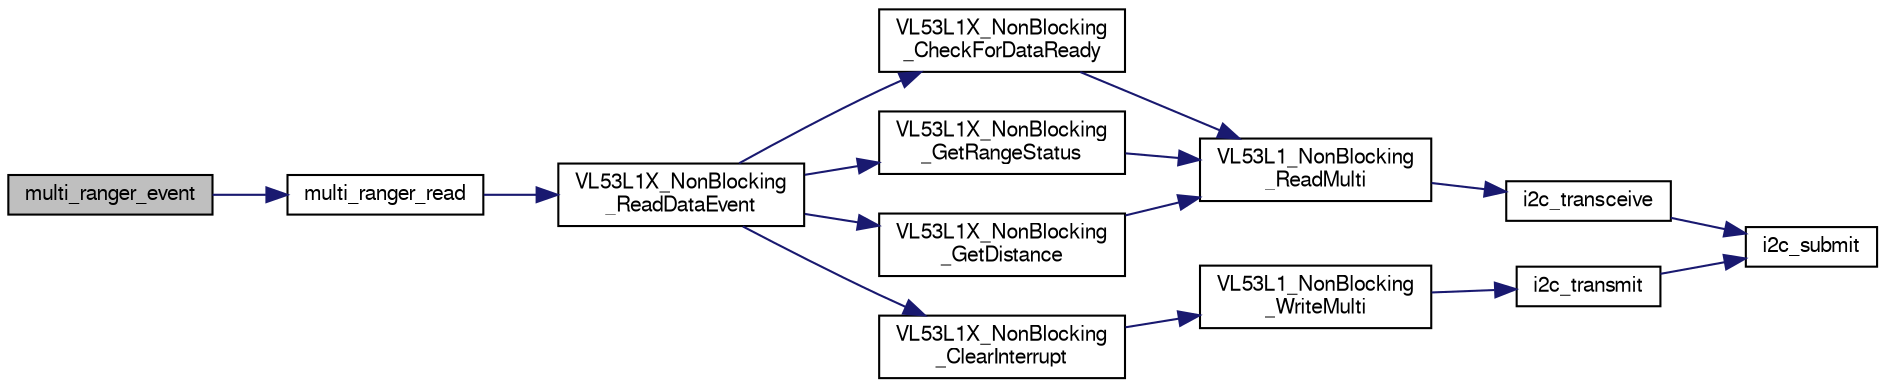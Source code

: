 digraph "multi_ranger_event"
{
  edge [fontname="FreeSans",fontsize="10",labelfontname="FreeSans",labelfontsize="10"];
  node [fontname="FreeSans",fontsize="10",shape=record];
  rankdir="LR";
  Node1 [label="multi_ranger_event",height=0.2,width=0.4,color="black", fillcolor="grey75", style="filled", fontcolor="black"];
  Node1 -> Node2 [color="midnightblue",fontsize="10",style="solid",fontname="FreeSans"];
  Node2 [label="multi_ranger_read",height=0.2,width=0.4,color="black", fillcolor="white", style="filled",URL="$cf__deck__multi__ranger_8c.html#a87ee4d74c4c67ff0f9c4db1e93cbe373",tooltip="Read data from a device. "];
  Node2 -> Node3 [color="midnightblue",fontsize="10",style="solid",fontname="FreeSans"];
  Node3 [label="VL53L1X_NonBlocking\l_ReadDataEvent",height=0.2,width=0.4,color="black", fillcolor="white", style="filled",URL="$vl53l1x__nonblocking_8c.html#ae15f0a1990480af4669e18523d1b16b0",tooltip="Implement non-blocking read sequence The data reading actually starts when the read_state is set to V..."];
  Node3 -> Node4 [color="midnightblue",fontsize="10",style="solid",fontname="FreeSans"];
  Node4 [label="VL53L1X_NonBlocking\l_CheckForDataReady",height=0.2,width=0.4,color="black", fillcolor="white", style="filled",URL="$vl53l1x__nonblocking_8c.html#a8e8516a4ceb5cc17f33c323bf5f839b7",tooltip="This function checks if the new ranging data is available by polling the dedicated register..."];
  Node4 -> Node5 [color="midnightblue",fontsize="10",style="solid",fontname="FreeSans"];
  Node5 [label="VL53L1_NonBlocking\l_ReadMulti",height=0.2,width=0.4,color="black", fillcolor="white", style="filled",URL="$vl53l1x__nonblocking_8c.html#a40075e3c54c6a8d9ce3b1f2fb2cef1c3"];
  Node5 -> Node6 [color="midnightblue",fontsize="10",style="solid",fontname="FreeSans"];
  Node6 [label="i2c_transceive",height=0.2,width=0.4,color="black", fillcolor="white", style="filled",URL="$group__i2c.html#gafb731922c9fb73255aa4cc11e34bfbd6",tooltip="Submit a write/read transaction. "];
  Node6 -> Node7 [color="midnightblue",fontsize="10",style="solid",fontname="FreeSans"];
  Node7 [label="i2c_submit",height=0.2,width=0.4,color="black", fillcolor="white", style="filled",URL="$group__i2c.html#ga4eed48e542a9c71b93372f5a38d7e367",tooltip="Submit a I2C transaction. "];
  Node3 -> Node8 [color="midnightblue",fontsize="10",style="solid",fontname="FreeSans"];
  Node8 [label="VL53L1X_NonBlocking\l_GetRangeStatus",height=0.2,width=0.4,color="black", fillcolor="white", style="filled",URL="$vl53l1x__nonblocking_8c.html#a6cd73e6df6116cd6707a25177786f82a",tooltip="This function returns the range status to discard wrong measurments. "];
  Node8 -> Node5 [color="midnightblue",fontsize="10",style="solid",fontname="FreeSans"];
  Node3 -> Node9 [color="midnightblue",fontsize="10",style="solid",fontname="FreeSans"];
  Node9 [label="VL53L1X_NonBlocking\l_GetDistance",height=0.2,width=0.4,color="black", fillcolor="white", style="filled",URL="$vl53l1x__nonblocking_8c.html#a5a86352c48d28857538713dba0f210c5",tooltip="This function returns the distance measured by the sensor in mm. "];
  Node9 -> Node5 [color="midnightblue",fontsize="10",style="solid",fontname="FreeSans"];
  Node3 -> Node10 [color="midnightblue",fontsize="10",style="solid",fontname="FreeSans"];
  Node10 [label="VL53L1X_NonBlocking\l_ClearInterrupt",height=0.2,width=0.4,color="black", fillcolor="white", style="filled",URL="$vl53l1x__nonblocking_8c.html#a99be979805273ff0a6ab8283a1df0b2a",tooltip="This function clears the interrupt, to be called after a ranging data reading to arm the interrupt fo..."];
  Node10 -> Node11 [color="midnightblue",fontsize="10",style="solid",fontname="FreeSans"];
  Node11 [label="VL53L1_NonBlocking\l_WriteMulti",height=0.2,width=0.4,color="black", fillcolor="white", style="filled",URL="$vl53l1x__nonblocking_8c.html#acccd356803aea344aafa214bba106ac6"];
  Node11 -> Node12 [color="midnightblue",fontsize="10",style="solid",fontname="FreeSans"];
  Node12 [label="i2c_transmit",height=0.2,width=0.4,color="black", fillcolor="white", style="filled",URL="$group__i2c.html#ga54405aa058f14a143b8b1b5380015927",tooltip="Submit a write only transaction. "];
  Node12 -> Node7 [color="midnightblue",fontsize="10",style="solid",fontname="FreeSans"];
}
